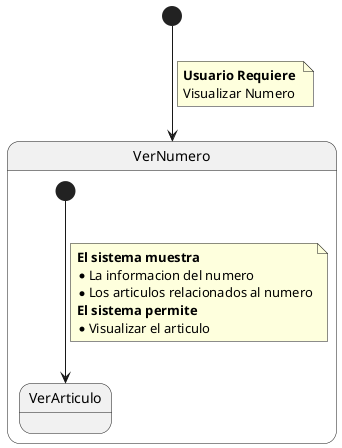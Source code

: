 @startuml Detalle Caso de Uso Ver Numero

State VerNumero {

    State  VerArticulo  
    [*] ---> VerArticulo
    note on link
        **El sistema muestra **
        * La informacion del numero
        * Los articulos relacionados al numero
        **El sistema permite **
        * Visualizar el articulo    
    end note

}

[*] --> VerNumero
note on link
    **Usuario Requiere **
    Visualizar Numero
end note





@enduml